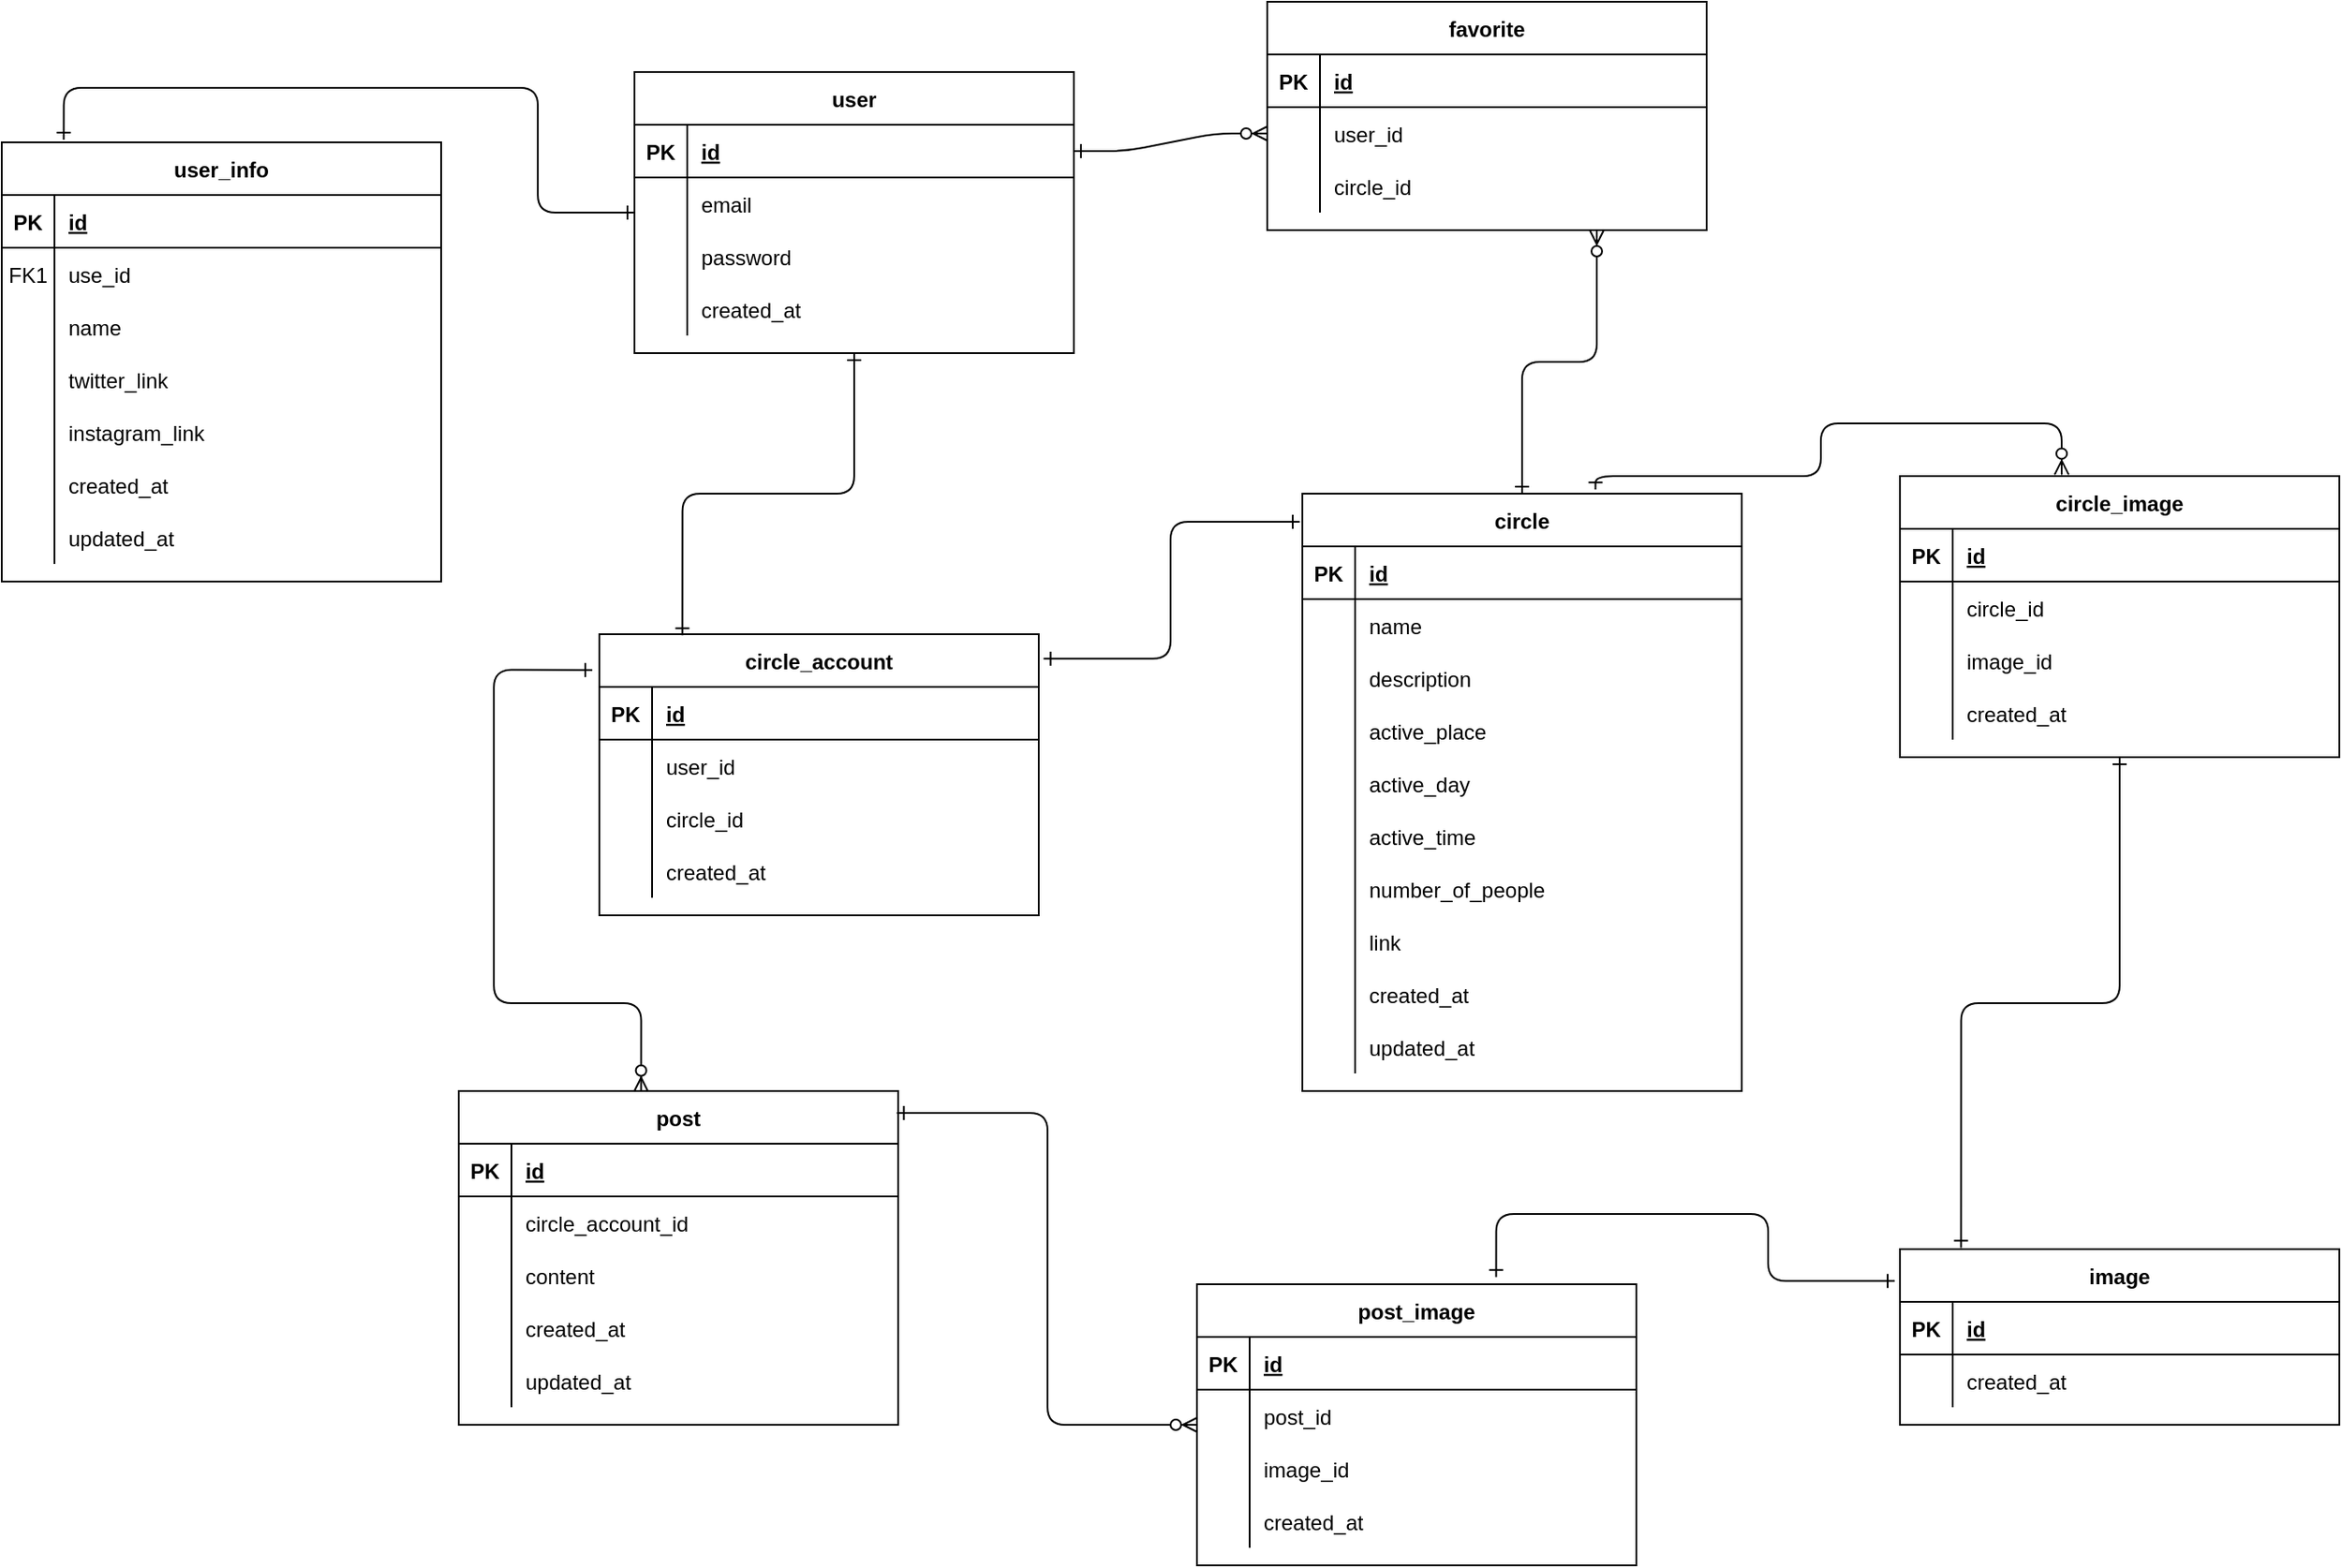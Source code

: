 <mxfile version="17.2.5" type="github">
  <diagram id="R2lEEEUBdFMjLlhIrx00" name="Page-1">
    <mxGraphModel dx="2827" dy="1272" grid="1" gridSize="10" guides="1" tooltips="1" connect="1" arrows="1" fold="1" page="1" pageScale="1" pageWidth="850" pageHeight="1100" math="0" shadow="0" extFonts="Permanent Marker^https://fonts.googleapis.com/css?family=Permanent+Marker">
      <root>
        <mxCell id="0" />
        <mxCell id="1" parent="0" />
        <mxCell id="C-vyLk0tnHw3VtMMgP7b-1" value="" style="edgeStyle=entityRelationEdgeStyle;endArrow=ERzeroToMany;startArrow=ERone;endFill=1;startFill=0;" parent="1" source="C-vyLk0tnHw3VtMMgP7b-24" target="C-vyLk0tnHw3VtMMgP7b-6" edge="1">
          <mxGeometry width="100" height="100" relative="1" as="geometry">
            <mxPoint x="340" y="720" as="sourcePoint" />
            <mxPoint x="440" y="620" as="targetPoint" />
          </mxGeometry>
        </mxCell>
        <mxCell id="C-vyLk0tnHw3VtMMgP7b-2" value="favorite" style="shape=table;startSize=30;container=1;collapsible=1;childLayout=tableLayout;fixedRows=1;rowLines=0;fontStyle=1;align=center;resizeLast=1;" parent="1" vertex="1">
          <mxGeometry x="480" y="80" width="250" height="130" as="geometry" />
        </mxCell>
        <mxCell id="C-vyLk0tnHw3VtMMgP7b-3" value="" style="shape=partialRectangle;collapsible=0;dropTarget=0;pointerEvents=0;fillColor=none;points=[[0,0.5],[1,0.5]];portConstraint=eastwest;top=0;left=0;right=0;bottom=1;" parent="C-vyLk0tnHw3VtMMgP7b-2" vertex="1">
          <mxGeometry y="30" width="250" height="30" as="geometry" />
        </mxCell>
        <mxCell id="C-vyLk0tnHw3VtMMgP7b-4" value="PK" style="shape=partialRectangle;overflow=hidden;connectable=0;fillColor=none;top=0;left=0;bottom=0;right=0;fontStyle=1;" parent="C-vyLk0tnHw3VtMMgP7b-3" vertex="1">
          <mxGeometry width="30" height="30" as="geometry">
            <mxRectangle width="30" height="30" as="alternateBounds" />
          </mxGeometry>
        </mxCell>
        <mxCell id="C-vyLk0tnHw3VtMMgP7b-5" value="id" style="shape=partialRectangle;overflow=hidden;connectable=0;fillColor=none;top=0;left=0;bottom=0;right=0;align=left;spacingLeft=6;fontStyle=5;" parent="C-vyLk0tnHw3VtMMgP7b-3" vertex="1">
          <mxGeometry x="30" width="220" height="30" as="geometry">
            <mxRectangle width="220" height="30" as="alternateBounds" />
          </mxGeometry>
        </mxCell>
        <mxCell id="C-vyLk0tnHw3VtMMgP7b-6" value="" style="shape=partialRectangle;collapsible=0;dropTarget=0;pointerEvents=0;fillColor=none;points=[[0,0.5],[1,0.5]];portConstraint=eastwest;top=0;left=0;right=0;bottom=0;" parent="C-vyLk0tnHw3VtMMgP7b-2" vertex="1">
          <mxGeometry y="60" width="250" height="30" as="geometry" />
        </mxCell>
        <mxCell id="C-vyLk0tnHw3VtMMgP7b-7" value="" style="shape=partialRectangle;overflow=hidden;connectable=0;fillColor=none;top=0;left=0;bottom=0;right=0;" parent="C-vyLk0tnHw3VtMMgP7b-6" vertex="1">
          <mxGeometry width="30" height="30" as="geometry">
            <mxRectangle width="30" height="30" as="alternateBounds" />
          </mxGeometry>
        </mxCell>
        <mxCell id="C-vyLk0tnHw3VtMMgP7b-8" value="user_id" style="shape=partialRectangle;overflow=hidden;connectable=0;fillColor=none;top=0;left=0;bottom=0;right=0;align=left;spacingLeft=6;" parent="C-vyLk0tnHw3VtMMgP7b-6" vertex="1">
          <mxGeometry x="30" width="220" height="30" as="geometry">
            <mxRectangle width="220" height="30" as="alternateBounds" />
          </mxGeometry>
        </mxCell>
        <mxCell id="C-vyLk0tnHw3VtMMgP7b-9" value="" style="shape=partialRectangle;collapsible=0;dropTarget=0;pointerEvents=0;fillColor=none;points=[[0,0.5],[1,0.5]];portConstraint=eastwest;top=0;left=0;right=0;bottom=0;" parent="C-vyLk0tnHw3VtMMgP7b-2" vertex="1">
          <mxGeometry y="90" width="250" height="30" as="geometry" />
        </mxCell>
        <mxCell id="C-vyLk0tnHw3VtMMgP7b-10" value="" style="shape=partialRectangle;overflow=hidden;connectable=0;fillColor=none;top=0;left=0;bottom=0;right=0;" parent="C-vyLk0tnHw3VtMMgP7b-9" vertex="1">
          <mxGeometry width="30" height="30" as="geometry">
            <mxRectangle width="30" height="30" as="alternateBounds" />
          </mxGeometry>
        </mxCell>
        <mxCell id="C-vyLk0tnHw3VtMMgP7b-11" value="circle_id" style="shape=partialRectangle;overflow=hidden;connectable=0;fillColor=none;top=0;left=0;bottom=0;right=0;align=left;spacingLeft=6;" parent="C-vyLk0tnHw3VtMMgP7b-9" vertex="1">
          <mxGeometry x="30" width="220" height="30" as="geometry">
            <mxRectangle width="220" height="30" as="alternateBounds" />
          </mxGeometry>
        </mxCell>
        <mxCell id="C-vyLk0tnHw3VtMMgP7b-23" value="user" style="shape=table;startSize=30;container=1;collapsible=1;childLayout=tableLayout;fixedRows=1;rowLines=0;fontStyle=1;align=center;resizeLast=1;" parent="1" vertex="1">
          <mxGeometry x="120" y="120" width="250" height="160" as="geometry" />
        </mxCell>
        <mxCell id="C-vyLk0tnHw3VtMMgP7b-24" value="" style="shape=partialRectangle;collapsible=0;dropTarget=0;pointerEvents=0;fillColor=none;points=[[0,0.5],[1,0.5]];portConstraint=eastwest;top=0;left=0;right=0;bottom=1;" parent="C-vyLk0tnHw3VtMMgP7b-23" vertex="1">
          <mxGeometry y="30" width="250" height="30" as="geometry" />
        </mxCell>
        <mxCell id="C-vyLk0tnHw3VtMMgP7b-25" value="PK" style="shape=partialRectangle;overflow=hidden;connectable=0;fillColor=none;top=0;left=0;bottom=0;right=0;fontStyle=1;" parent="C-vyLk0tnHw3VtMMgP7b-24" vertex="1">
          <mxGeometry width="30" height="30" as="geometry">
            <mxRectangle width="30" height="30" as="alternateBounds" />
          </mxGeometry>
        </mxCell>
        <mxCell id="C-vyLk0tnHw3VtMMgP7b-26" value="id" style="shape=partialRectangle;overflow=hidden;connectable=0;fillColor=none;top=0;left=0;bottom=0;right=0;align=left;spacingLeft=6;fontStyle=5;" parent="C-vyLk0tnHw3VtMMgP7b-24" vertex="1">
          <mxGeometry x="30" width="220" height="30" as="geometry">
            <mxRectangle width="220" height="30" as="alternateBounds" />
          </mxGeometry>
        </mxCell>
        <mxCell id="C-vyLk0tnHw3VtMMgP7b-27" value="" style="shape=partialRectangle;collapsible=0;dropTarget=0;pointerEvents=0;fillColor=none;points=[[0,0.5],[1,0.5]];portConstraint=eastwest;top=0;left=0;right=0;bottom=0;" parent="C-vyLk0tnHw3VtMMgP7b-23" vertex="1">
          <mxGeometry y="60" width="250" height="30" as="geometry" />
        </mxCell>
        <mxCell id="C-vyLk0tnHw3VtMMgP7b-28" value="" style="shape=partialRectangle;overflow=hidden;connectable=0;fillColor=none;top=0;left=0;bottom=0;right=0;" parent="C-vyLk0tnHw3VtMMgP7b-27" vertex="1">
          <mxGeometry width="30" height="30" as="geometry">
            <mxRectangle width="30" height="30" as="alternateBounds" />
          </mxGeometry>
        </mxCell>
        <mxCell id="C-vyLk0tnHw3VtMMgP7b-29" value="email" style="shape=partialRectangle;overflow=hidden;connectable=0;fillColor=none;top=0;left=0;bottom=0;right=0;align=left;spacingLeft=6;" parent="C-vyLk0tnHw3VtMMgP7b-27" vertex="1">
          <mxGeometry x="30" width="220" height="30" as="geometry">
            <mxRectangle width="220" height="30" as="alternateBounds" />
          </mxGeometry>
        </mxCell>
        <mxCell id="6FlEgVxSgksYPIEZWojs-1" value="" style="shape=partialRectangle;collapsible=0;dropTarget=0;pointerEvents=0;fillColor=none;points=[[0,0.5],[1,0.5]];portConstraint=eastwest;top=0;left=0;right=0;bottom=0;" vertex="1" parent="C-vyLk0tnHw3VtMMgP7b-23">
          <mxGeometry y="90" width="250" height="30" as="geometry" />
        </mxCell>
        <mxCell id="6FlEgVxSgksYPIEZWojs-2" value="" style="shape=partialRectangle;overflow=hidden;connectable=0;fillColor=none;top=0;left=0;bottom=0;right=0;" vertex="1" parent="6FlEgVxSgksYPIEZWojs-1">
          <mxGeometry width="30" height="30" as="geometry">
            <mxRectangle width="30" height="30" as="alternateBounds" />
          </mxGeometry>
        </mxCell>
        <mxCell id="6FlEgVxSgksYPIEZWojs-3" value="password" style="shape=partialRectangle;overflow=hidden;connectable=0;fillColor=none;top=0;left=0;bottom=0;right=0;align=left;spacingLeft=6;" vertex="1" parent="6FlEgVxSgksYPIEZWojs-1">
          <mxGeometry x="30" width="220" height="30" as="geometry">
            <mxRectangle width="220" height="30" as="alternateBounds" />
          </mxGeometry>
        </mxCell>
        <mxCell id="6FlEgVxSgksYPIEZWojs-4" value="" style="shape=partialRectangle;collapsible=0;dropTarget=0;pointerEvents=0;fillColor=none;points=[[0,0.5],[1,0.5]];portConstraint=eastwest;top=0;left=0;right=0;bottom=0;" vertex="1" parent="C-vyLk0tnHw3VtMMgP7b-23">
          <mxGeometry y="120" width="250" height="30" as="geometry" />
        </mxCell>
        <mxCell id="6FlEgVxSgksYPIEZWojs-5" value="" style="shape=partialRectangle;overflow=hidden;connectable=0;fillColor=none;top=0;left=0;bottom=0;right=0;" vertex="1" parent="6FlEgVxSgksYPIEZWojs-4">
          <mxGeometry width="30" height="30" as="geometry">
            <mxRectangle width="30" height="30" as="alternateBounds" />
          </mxGeometry>
        </mxCell>
        <mxCell id="6FlEgVxSgksYPIEZWojs-6" value="created_at" style="shape=partialRectangle;overflow=hidden;connectable=0;fillColor=none;top=0;left=0;bottom=0;right=0;align=left;spacingLeft=6;" vertex="1" parent="6FlEgVxSgksYPIEZWojs-4">
          <mxGeometry x="30" width="220" height="30" as="geometry">
            <mxRectangle width="220" height="30" as="alternateBounds" />
          </mxGeometry>
        </mxCell>
        <mxCell id="6FlEgVxSgksYPIEZWojs-10" value="user_info" style="shape=table;startSize=30;container=1;collapsible=1;childLayout=tableLayout;fixedRows=1;rowLines=0;fontStyle=1;align=center;resizeLast=1;" vertex="1" parent="1">
          <mxGeometry x="-240" y="160" width="250" height="250" as="geometry" />
        </mxCell>
        <mxCell id="6FlEgVxSgksYPIEZWojs-11" value="" style="shape=partialRectangle;collapsible=0;dropTarget=0;pointerEvents=0;fillColor=none;points=[[0,0.5],[1,0.5]];portConstraint=eastwest;top=0;left=0;right=0;bottom=1;" vertex="1" parent="6FlEgVxSgksYPIEZWojs-10">
          <mxGeometry y="30" width="250" height="30" as="geometry" />
        </mxCell>
        <mxCell id="6FlEgVxSgksYPIEZWojs-12" value="PK" style="shape=partialRectangle;overflow=hidden;connectable=0;fillColor=none;top=0;left=0;bottom=0;right=0;fontStyle=1;" vertex="1" parent="6FlEgVxSgksYPIEZWojs-11">
          <mxGeometry width="30" height="30" as="geometry">
            <mxRectangle width="30" height="30" as="alternateBounds" />
          </mxGeometry>
        </mxCell>
        <mxCell id="6FlEgVxSgksYPIEZWojs-13" value="id" style="shape=partialRectangle;overflow=hidden;connectable=0;fillColor=none;top=0;left=0;bottom=0;right=0;align=left;spacingLeft=6;fontStyle=5;" vertex="1" parent="6FlEgVxSgksYPIEZWojs-11">
          <mxGeometry x="30" width="220" height="30" as="geometry">
            <mxRectangle width="220" height="30" as="alternateBounds" />
          </mxGeometry>
        </mxCell>
        <mxCell id="6FlEgVxSgksYPIEZWojs-14" value="" style="shape=partialRectangle;collapsible=0;dropTarget=0;pointerEvents=0;fillColor=none;points=[[0,0.5],[1,0.5]];portConstraint=eastwest;top=0;left=0;right=0;bottom=0;" vertex="1" parent="6FlEgVxSgksYPIEZWojs-10">
          <mxGeometry y="60" width="250" height="30" as="geometry" />
        </mxCell>
        <mxCell id="6FlEgVxSgksYPIEZWojs-15" value="FK1" style="shape=partialRectangle;overflow=hidden;connectable=0;fillColor=none;top=0;left=0;bottom=0;right=0;" vertex="1" parent="6FlEgVxSgksYPIEZWojs-14">
          <mxGeometry width="30" height="30" as="geometry">
            <mxRectangle width="30" height="30" as="alternateBounds" />
          </mxGeometry>
        </mxCell>
        <mxCell id="6FlEgVxSgksYPIEZWojs-16" value="use_id" style="shape=partialRectangle;overflow=hidden;connectable=0;fillColor=none;top=0;left=0;bottom=0;right=0;align=left;spacingLeft=6;" vertex="1" parent="6FlEgVxSgksYPIEZWojs-14">
          <mxGeometry x="30" width="220" height="30" as="geometry">
            <mxRectangle width="220" height="30" as="alternateBounds" />
          </mxGeometry>
        </mxCell>
        <mxCell id="6FlEgVxSgksYPIEZWojs-30" value="" style="shape=partialRectangle;collapsible=0;dropTarget=0;pointerEvents=0;fillColor=none;points=[[0,0.5],[1,0.5]];portConstraint=eastwest;top=0;left=0;right=0;bottom=0;" vertex="1" parent="6FlEgVxSgksYPIEZWojs-10">
          <mxGeometry y="90" width="250" height="30" as="geometry" />
        </mxCell>
        <mxCell id="6FlEgVxSgksYPIEZWojs-31" value="" style="shape=partialRectangle;overflow=hidden;connectable=0;fillColor=none;top=0;left=0;bottom=0;right=0;" vertex="1" parent="6FlEgVxSgksYPIEZWojs-30">
          <mxGeometry width="30" height="30" as="geometry">
            <mxRectangle width="30" height="30" as="alternateBounds" />
          </mxGeometry>
        </mxCell>
        <mxCell id="6FlEgVxSgksYPIEZWojs-32" value="name" style="shape=partialRectangle;overflow=hidden;connectable=0;fillColor=none;top=0;left=0;bottom=0;right=0;align=left;spacingLeft=6;" vertex="1" parent="6FlEgVxSgksYPIEZWojs-30">
          <mxGeometry x="30" width="220" height="30" as="geometry">
            <mxRectangle width="220" height="30" as="alternateBounds" />
          </mxGeometry>
        </mxCell>
        <mxCell id="6FlEgVxSgksYPIEZWojs-17" value="" style="shape=partialRectangle;collapsible=0;dropTarget=0;pointerEvents=0;fillColor=none;points=[[0,0.5],[1,0.5]];portConstraint=eastwest;top=0;left=0;right=0;bottom=0;" vertex="1" parent="6FlEgVxSgksYPIEZWojs-10">
          <mxGeometry y="120" width="250" height="30" as="geometry" />
        </mxCell>
        <mxCell id="6FlEgVxSgksYPIEZWojs-18" value="" style="shape=partialRectangle;overflow=hidden;connectable=0;fillColor=none;top=0;left=0;bottom=0;right=0;" vertex="1" parent="6FlEgVxSgksYPIEZWojs-17">
          <mxGeometry width="30" height="30" as="geometry">
            <mxRectangle width="30" height="30" as="alternateBounds" />
          </mxGeometry>
        </mxCell>
        <mxCell id="6FlEgVxSgksYPIEZWojs-19" value="twitter_link" style="shape=partialRectangle;overflow=hidden;connectable=0;fillColor=none;top=0;left=0;bottom=0;right=0;align=left;spacingLeft=6;" vertex="1" parent="6FlEgVxSgksYPIEZWojs-17">
          <mxGeometry x="30" width="220" height="30" as="geometry">
            <mxRectangle width="220" height="30" as="alternateBounds" />
          </mxGeometry>
        </mxCell>
        <mxCell id="6FlEgVxSgksYPIEZWojs-20" value="" style="shape=partialRectangle;collapsible=0;dropTarget=0;pointerEvents=0;fillColor=none;points=[[0,0.5],[1,0.5]];portConstraint=eastwest;top=0;left=0;right=0;bottom=0;" vertex="1" parent="6FlEgVxSgksYPIEZWojs-10">
          <mxGeometry y="150" width="250" height="30" as="geometry" />
        </mxCell>
        <mxCell id="6FlEgVxSgksYPIEZWojs-21" value="" style="shape=partialRectangle;overflow=hidden;connectable=0;fillColor=none;top=0;left=0;bottom=0;right=0;" vertex="1" parent="6FlEgVxSgksYPIEZWojs-20">
          <mxGeometry width="30" height="30" as="geometry">
            <mxRectangle width="30" height="30" as="alternateBounds" />
          </mxGeometry>
        </mxCell>
        <mxCell id="6FlEgVxSgksYPIEZWojs-22" value="instagram_link" style="shape=partialRectangle;overflow=hidden;connectable=0;fillColor=none;top=0;left=0;bottom=0;right=0;align=left;spacingLeft=6;" vertex="1" parent="6FlEgVxSgksYPIEZWojs-20">
          <mxGeometry x="30" width="220" height="30" as="geometry">
            <mxRectangle width="220" height="30" as="alternateBounds" />
          </mxGeometry>
        </mxCell>
        <mxCell id="6FlEgVxSgksYPIEZWojs-23" value="" style="shape=partialRectangle;collapsible=0;dropTarget=0;pointerEvents=0;fillColor=none;points=[[0,0.5],[1,0.5]];portConstraint=eastwest;top=0;left=0;right=0;bottom=0;" vertex="1" parent="6FlEgVxSgksYPIEZWojs-10">
          <mxGeometry y="180" width="250" height="30" as="geometry" />
        </mxCell>
        <mxCell id="6FlEgVxSgksYPIEZWojs-24" value="" style="shape=partialRectangle;overflow=hidden;connectable=0;fillColor=none;top=0;left=0;bottom=0;right=0;" vertex="1" parent="6FlEgVxSgksYPIEZWojs-23">
          <mxGeometry width="30" height="30" as="geometry">
            <mxRectangle width="30" height="30" as="alternateBounds" />
          </mxGeometry>
        </mxCell>
        <mxCell id="6FlEgVxSgksYPIEZWojs-25" value="created_at" style="shape=partialRectangle;overflow=hidden;connectable=0;fillColor=none;top=0;left=0;bottom=0;right=0;align=left;spacingLeft=6;" vertex="1" parent="6FlEgVxSgksYPIEZWojs-23">
          <mxGeometry x="30" width="220" height="30" as="geometry">
            <mxRectangle width="220" height="30" as="alternateBounds" />
          </mxGeometry>
        </mxCell>
        <mxCell id="6FlEgVxSgksYPIEZWojs-26" value="" style="shape=partialRectangle;collapsible=0;dropTarget=0;pointerEvents=0;fillColor=none;points=[[0,0.5],[1,0.5]];portConstraint=eastwest;top=0;left=0;right=0;bottom=0;" vertex="1" parent="6FlEgVxSgksYPIEZWojs-10">
          <mxGeometry y="210" width="250" height="30" as="geometry" />
        </mxCell>
        <mxCell id="6FlEgVxSgksYPIEZWojs-27" value="" style="shape=partialRectangle;overflow=hidden;connectable=0;fillColor=none;top=0;left=0;bottom=0;right=0;" vertex="1" parent="6FlEgVxSgksYPIEZWojs-26">
          <mxGeometry width="30" height="30" as="geometry">
            <mxRectangle width="30" height="30" as="alternateBounds" />
          </mxGeometry>
        </mxCell>
        <mxCell id="6FlEgVxSgksYPIEZWojs-28" value="updated_at" style="shape=partialRectangle;overflow=hidden;connectable=0;fillColor=none;top=0;left=0;bottom=0;right=0;align=left;spacingLeft=6;" vertex="1" parent="6FlEgVxSgksYPIEZWojs-26">
          <mxGeometry x="30" width="220" height="30" as="geometry">
            <mxRectangle width="220" height="30" as="alternateBounds" />
          </mxGeometry>
        </mxCell>
        <mxCell id="6FlEgVxSgksYPIEZWojs-29" value="" style="endArrow=ERone;startArrow=ERone;endFill=0;startFill=0;entryX=0.141;entryY=-0.006;entryDx=0;entryDy=0;entryPerimeter=0;edgeStyle=orthogonalEdgeStyle;" edge="1" parent="1" source="C-vyLk0tnHw3VtMMgP7b-23" target="6FlEgVxSgksYPIEZWojs-10">
          <mxGeometry width="100" height="100" relative="1" as="geometry">
            <mxPoint x="30" y="270" as="sourcePoint" />
            <mxPoint x="140" y="340" as="targetPoint" />
            <Array as="points">
              <mxPoint x="65" y="200" />
              <mxPoint x="65" y="129" />
            </Array>
          </mxGeometry>
        </mxCell>
        <mxCell id="6FlEgVxSgksYPIEZWojs-33" value="circle" style="shape=table;startSize=30;container=1;collapsible=1;childLayout=tableLayout;fixedRows=1;rowLines=0;fontStyle=1;align=center;resizeLast=1;" vertex="1" parent="1">
          <mxGeometry x="500" y="360" width="250" height="340" as="geometry" />
        </mxCell>
        <mxCell id="6FlEgVxSgksYPIEZWojs-34" value="" style="shape=partialRectangle;collapsible=0;dropTarget=0;pointerEvents=0;fillColor=none;points=[[0,0.5],[1,0.5]];portConstraint=eastwest;top=0;left=0;right=0;bottom=1;" vertex="1" parent="6FlEgVxSgksYPIEZWojs-33">
          <mxGeometry y="30" width="250" height="30" as="geometry" />
        </mxCell>
        <mxCell id="6FlEgVxSgksYPIEZWojs-35" value="PK" style="shape=partialRectangle;overflow=hidden;connectable=0;fillColor=none;top=0;left=0;bottom=0;right=0;fontStyle=1;" vertex="1" parent="6FlEgVxSgksYPIEZWojs-34">
          <mxGeometry width="30" height="30" as="geometry">
            <mxRectangle width="30" height="30" as="alternateBounds" />
          </mxGeometry>
        </mxCell>
        <mxCell id="6FlEgVxSgksYPIEZWojs-36" value="id" style="shape=partialRectangle;overflow=hidden;connectable=0;fillColor=none;top=0;left=0;bottom=0;right=0;align=left;spacingLeft=6;fontStyle=5;" vertex="1" parent="6FlEgVxSgksYPIEZWojs-34">
          <mxGeometry x="30" width="220" height="30" as="geometry">
            <mxRectangle width="220" height="30" as="alternateBounds" />
          </mxGeometry>
        </mxCell>
        <mxCell id="6FlEgVxSgksYPIEZWojs-40" value="" style="shape=partialRectangle;collapsible=0;dropTarget=0;pointerEvents=0;fillColor=none;points=[[0,0.5],[1,0.5]];portConstraint=eastwest;top=0;left=0;right=0;bottom=0;" vertex="1" parent="6FlEgVxSgksYPIEZWojs-33">
          <mxGeometry y="60" width="250" height="30" as="geometry" />
        </mxCell>
        <mxCell id="6FlEgVxSgksYPIEZWojs-41" value="" style="shape=partialRectangle;overflow=hidden;connectable=0;fillColor=none;top=0;left=0;bottom=0;right=0;" vertex="1" parent="6FlEgVxSgksYPIEZWojs-40">
          <mxGeometry width="30" height="30" as="geometry">
            <mxRectangle width="30" height="30" as="alternateBounds" />
          </mxGeometry>
        </mxCell>
        <mxCell id="6FlEgVxSgksYPIEZWojs-42" value="name" style="shape=partialRectangle;overflow=hidden;connectable=0;fillColor=none;top=0;left=0;bottom=0;right=0;align=left;spacingLeft=6;" vertex="1" parent="6FlEgVxSgksYPIEZWojs-40">
          <mxGeometry x="30" width="220" height="30" as="geometry">
            <mxRectangle width="220" height="30" as="alternateBounds" />
          </mxGeometry>
        </mxCell>
        <mxCell id="6FlEgVxSgksYPIEZWojs-44" value="" style="shape=partialRectangle;collapsible=0;dropTarget=0;pointerEvents=0;fillColor=none;points=[[0,0.5],[1,0.5]];portConstraint=eastwest;top=0;left=0;right=0;bottom=0;" vertex="1" parent="6FlEgVxSgksYPIEZWojs-33">
          <mxGeometry y="90" width="250" height="30" as="geometry" />
        </mxCell>
        <mxCell id="6FlEgVxSgksYPIEZWojs-45" value="" style="shape=partialRectangle;overflow=hidden;connectable=0;fillColor=none;top=0;left=0;bottom=0;right=0;" vertex="1" parent="6FlEgVxSgksYPIEZWojs-44">
          <mxGeometry width="30" height="30" as="geometry">
            <mxRectangle width="30" height="30" as="alternateBounds" />
          </mxGeometry>
        </mxCell>
        <mxCell id="6FlEgVxSgksYPIEZWojs-46" value="description" style="shape=partialRectangle;overflow=hidden;connectable=0;fillColor=none;top=0;left=0;bottom=0;right=0;align=left;spacingLeft=6;" vertex="1" parent="6FlEgVxSgksYPIEZWojs-44">
          <mxGeometry x="30" width="220" height="30" as="geometry">
            <mxRectangle width="220" height="30" as="alternateBounds" />
          </mxGeometry>
        </mxCell>
        <mxCell id="6FlEgVxSgksYPIEZWojs-47" value="" style="shape=partialRectangle;collapsible=0;dropTarget=0;pointerEvents=0;fillColor=none;points=[[0,0.5],[1,0.5]];portConstraint=eastwest;top=0;left=0;right=0;bottom=0;" vertex="1" parent="6FlEgVxSgksYPIEZWojs-33">
          <mxGeometry y="120" width="250" height="30" as="geometry" />
        </mxCell>
        <mxCell id="6FlEgVxSgksYPIEZWojs-48" value="" style="shape=partialRectangle;overflow=hidden;connectable=0;fillColor=none;top=0;left=0;bottom=0;right=0;" vertex="1" parent="6FlEgVxSgksYPIEZWojs-47">
          <mxGeometry width="30" height="30" as="geometry">
            <mxRectangle width="30" height="30" as="alternateBounds" />
          </mxGeometry>
        </mxCell>
        <mxCell id="6FlEgVxSgksYPIEZWojs-49" value="active_place" style="shape=partialRectangle;overflow=hidden;connectable=0;fillColor=none;top=0;left=0;bottom=0;right=0;align=left;spacingLeft=6;" vertex="1" parent="6FlEgVxSgksYPIEZWojs-47">
          <mxGeometry x="30" width="220" height="30" as="geometry">
            <mxRectangle width="220" height="30" as="alternateBounds" />
          </mxGeometry>
        </mxCell>
        <mxCell id="6FlEgVxSgksYPIEZWojs-50" value="" style="shape=partialRectangle;collapsible=0;dropTarget=0;pointerEvents=0;fillColor=none;points=[[0,0.5],[1,0.5]];portConstraint=eastwest;top=0;left=0;right=0;bottom=0;" vertex="1" parent="6FlEgVxSgksYPIEZWojs-33">
          <mxGeometry y="150" width="250" height="30" as="geometry" />
        </mxCell>
        <mxCell id="6FlEgVxSgksYPIEZWojs-51" value="" style="shape=partialRectangle;overflow=hidden;connectable=0;fillColor=none;top=0;left=0;bottom=0;right=0;" vertex="1" parent="6FlEgVxSgksYPIEZWojs-50">
          <mxGeometry width="30" height="30" as="geometry">
            <mxRectangle width="30" height="30" as="alternateBounds" />
          </mxGeometry>
        </mxCell>
        <mxCell id="6FlEgVxSgksYPIEZWojs-52" value="active_day" style="shape=partialRectangle;overflow=hidden;connectable=0;fillColor=none;top=0;left=0;bottom=0;right=0;align=left;spacingLeft=6;" vertex="1" parent="6FlEgVxSgksYPIEZWojs-50">
          <mxGeometry x="30" width="220" height="30" as="geometry">
            <mxRectangle width="220" height="30" as="alternateBounds" />
          </mxGeometry>
        </mxCell>
        <mxCell id="6FlEgVxSgksYPIEZWojs-53" value="" style="shape=partialRectangle;collapsible=0;dropTarget=0;pointerEvents=0;fillColor=none;points=[[0,0.5],[1,0.5]];portConstraint=eastwest;top=0;left=0;right=0;bottom=0;" vertex="1" parent="6FlEgVxSgksYPIEZWojs-33">
          <mxGeometry y="180" width="250" height="30" as="geometry" />
        </mxCell>
        <mxCell id="6FlEgVxSgksYPIEZWojs-54" value="" style="shape=partialRectangle;overflow=hidden;connectable=0;fillColor=none;top=0;left=0;bottom=0;right=0;" vertex="1" parent="6FlEgVxSgksYPIEZWojs-53">
          <mxGeometry width="30" height="30" as="geometry">
            <mxRectangle width="30" height="30" as="alternateBounds" />
          </mxGeometry>
        </mxCell>
        <mxCell id="6FlEgVxSgksYPIEZWojs-55" value="active_time" style="shape=partialRectangle;overflow=hidden;connectable=0;fillColor=none;top=0;left=0;bottom=0;right=0;align=left;spacingLeft=6;" vertex="1" parent="6FlEgVxSgksYPIEZWojs-53">
          <mxGeometry x="30" width="220" height="30" as="geometry">
            <mxRectangle width="220" height="30" as="alternateBounds" />
          </mxGeometry>
        </mxCell>
        <mxCell id="6FlEgVxSgksYPIEZWojs-56" value="" style="shape=partialRectangle;collapsible=0;dropTarget=0;pointerEvents=0;fillColor=none;points=[[0,0.5],[1,0.5]];portConstraint=eastwest;top=0;left=0;right=0;bottom=0;" vertex="1" parent="6FlEgVxSgksYPIEZWojs-33">
          <mxGeometry y="210" width="250" height="30" as="geometry" />
        </mxCell>
        <mxCell id="6FlEgVxSgksYPIEZWojs-57" value="" style="shape=partialRectangle;overflow=hidden;connectable=0;fillColor=none;top=0;left=0;bottom=0;right=0;" vertex="1" parent="6FlEgVxSgksYPIEZWojs-56">
          <mxGeometry width="30" height="30" as="geometry">
            <mxRectangle width="30" height="30" as="alternateBounds" />
          </mxGeometry>
        </mxCell>
        <mxCell id="6FlEgVxSgksYPIEZWojs-58" value="number_of_people" style="shape=partialRectangle;overflow=hidden;connectable=0;fillColor=none;top=0;left=0;bottom=0;right=0;align=left;spacingLeft=6;" vertex="1" parent="6FlEgVxSgksYPIEZWojs-56">
          <mxGeometry x="30" width="220" height="30" as="geometry">
            <mxRectangle width="220" height="30" as="alternateBounds" />
          </mxGeometry>
        </mxCell>
        <mxCell id="6FlEgVxSgksYPIEZWojs-136" value="" style="shape=partialRectangle;collapsible=0;dropTarget=0;pointerEvents=0;fillColor=none;points=[[0,0.5],[1,0.5]];portConstraint=eastwest;top=0;left=0;right=0;bottom=0;" vertex="1" parent="6FlEgVxSgksYPIEZWojs-33">
          <mxGeometry y="240" width="250" height="30" as="geometry" />
        </mxCell>
        <mxCell id="6FlEgVxSgksYPIEZWojs-137" value="" style="shape=partialRectangle;overflow=hidden;connectable=0;fillColor=none;top=0;left=0;bottom=0;right=0;" vertex="1" parent="6FlEgVxSgksYPIEZWojs-136">
          <mxGeometry width="30" height="30" as="geometry">
            <mxRectangle width="30" height="30" as="alternateBounds" />
          </mxGeometry>
        </mxCell>
        <mxCell id="6FlEgVxSgksYPIEZWojs-138" value="link" style="shape=partialRectangle;overflow=hidden;connectable=0;fillColor=none;top=0;left=0;bottom=0;right=0;align=left;spacingLeft=6;" vertex="1" parent="6FlEgVxSgksYPIEZWojs-136">
          <mxGeometry x="30" width="220" height="30" as="geometry">
            <mxRectangle width="220" height="30" as="alternateBounds" />
          </mxGeometry>
        </mxCell>
        <mxCell id="6FlEgVxSgksYPIEZWojs-59" value="" style="shape=partialRectangle;collapsible=0;dropTarget=0;pointerEvents=0;fillColor=none;points=[[0,0.5],[1,0.5]];portConstraint=eastwest;top=0;left=0;right=0;bottom=0;" vertex="1" parent="6FlEgVxSgksYPIEZWojs-33">
          <mxGeometry y="270" width="250" height="30" as="geometry" />
        </mxCell>
        <mxCell id="6FlEgVxSgksYPIEZWojs-60" value="" style="shape=partialRectangle;overflow=hidden;connectable=0;fillColor=none;top=0;left=0;bottom=0;right=0;" vertex="1" parent="6FlEgVxSgksYPIEZWojs-59">
          <mxGeometry width="30" height="30" as="geometry">
            <mxRectangle width="30" height="30" as="alternateBounds" />
          </mxGeometry>
        </mxCell>
        <mxCell id="6FlEgVxSgksYPIEZWojs-61" value="created_at" style="shape=partialRectangle;overflow=hidden;connectable=0;fillColor=none;top=0;left=0;bottom=0;right=0;align=left;spacingLeft=6;" vertex="1" parent="6FlEgVxSgksYPIEZWojs-59">
          <mxGeometry x="30" width="220" height="30" as="geometry">
            <mxRectangle width="220" height="30" as="alternateBounds" />
          </mxGeometry>
        </mxCell>
        <mxCell id="6FlEgVxSgksYPIEZWojs-62" value="" style="shape=partialRectangle;collapsible=0;dropTarget=0;pointerEvents=0;fillColor=none;points=[[0,0.5],[1,0.5]];portConstraint=eastwest;top=0;left=0;right=0;bottom=0;" vertex="1" parent="6FlEgVxSgksYPIEZWojs-33">
          <mxGeometry y="300" width="250" height="30" as="geometry" />
        </mxCell>
        <mxCell id="6FlEgVxSgksYPIEZWojs-63" value="" style="shape=partialRectangle;overflow=hidden;connectable=0;fillColor=none;top=0;left=0;bottom=0;right=0;" vertex="1" parent="6FlEgVxSgksYPIEZWojs-62">
          <mxGeometry width="30" height="30" as="geometry">
            <mxRectangle width="30" height="30" as="alternateBounds" />
          </mxGeometry>
        </mxCell>
        <mxCell id="6FlEgVxSgksYPIEZWojs-64" value="updated_at" style="shape=partialRectangle;overflow=hidden;connectable=0;fillColor=none;top=0;left=0;bottom=0;right=0;align=left;spacingLeft=6;" vertex="1" parent="6FlEgVxSgksYPIEZWojs-62">
          <mxGeometry x="30" width="220" height="30" as="geometry">
            <mxRectangle width="220" height="30" as="alternateBounds" />
          </mxGeometry>
        </mxCell>
        <mxCell id="6FlEgVxSgksYPIEZWojs-43" value="" style="endArrow=ERzeroToMany;startArrow=ERone;endFill=1;startFill=0;exitX=0.5;exitY=0;exitDx=0;exitDy=0;entryX=0.75;entryY=1;entryDx=0;entryDy=0;edgeStyle=orthogonalEdgeStyle;" edge="1" parent="1" source="6FlEgVxSgksYPIEZWojs-33" target="C-vyLk0tnHw3VtMMgP7b-2">
          <mxGeometry width="100" height="100" relative="1" as="geometry">
            <mxPoint x="660" y="280" as="sourcePoint" />
            <mxPoint x="740" y="310" as="targetPoint" />
          </mxGeometry>
        </mxCell>
        <mxCell id="6FlEgVxSgksYPIEZWojs-65" value="circle_image" style="shape=table;startSize=30;container=1;collapsible=1;childLayout=tableLayout;fixedRows=1;rowLines=0;fontStyle=1;align=center;resizeLast=1;" vertex="1" parent="1">
          <mxGeometry x="840" y="350" width="250" height="160" as="geometry" />
        </mxCell>
        <mxCell id="6FlEgVxSgksYPIEZWojs-66" value="" style="shape=partialRectangle;collapsible=0;dropTarget=0;pointerEvents=0;fillColor=none;points=[[0,0.5],[1,0.5]];portConstraint=eastwest;top=0;left=0;right=0;bottom=1;" vertex="1" parent="6FlEgVxSgksYPIEZWojs-65">
          <mxGeometry y="30" width="250" height="30" as="geometry" />
        </mxCell>
        <mxCell id="6FlEgVxSgksYPIEZWojs-67" value="PK" style="shape=partialRectangle;overflow=hidden;connectable=0;fillColor=none;top=0;left=0;bottom=0;right=0;fontStyle=1;" vertex="1" parent="6FlEgVxSgksYPIEZWojs-66">
          <mxGeometry width="30" height="30" as="geometry">
            <mxRectangle width="30" height="30" as="alternateBounds" />
          </mxGeometry>
        </mxCell>
        <mxCell id="6FlEgVxSgksYPIEZWojs-68" value="id" style="shape=partialRectangle;overflow=hidden;connectable=0;fillColor=none;top=0;left=0;bottom=0;right=0;align=left;spacingLeft=6;fontStyle=5;" vertex="1" parent="6FlEgVxSgksYPIEZWojs-66">
          <mxGeometry x="30" width="220" height="30" as="geometry">
            <mxRectangle width="220" height="30" as="alternateBounds" />
          </mxGeometry>
        </mxCell>
        <mxCell id="6FlEgVxSgksYPIEZWojs-69" value="" style="shape=partialRectangle;collapsible=0;dropTarget=0;pointerEvents=0;fillColor=none;points=[[0,0.5],[1,0.5]];portConstraint=eastwest;top=0;left=0;right=0;bottom=0;" vertex="1" parent="6FlEgVxSgksYPIEZWojs-65">
          <mxGeometry y="60" width="250" height="30" as="geometry" />
        </mxCell>
        <mxCell id="6FlEgVxSgksYPIEZWojs-70" value="" style="shape=partialRectangle;overflow=hidden;connectable=0;fillColor=none;top=0;left=0;bottom=0;right=0;" vertex="1" parent="6FlEgVxSgksYPIEZWojs-69">
          <mxGeometry width="30" height="30" as="geometry">
            <mxRectangle width="30" height="30" as="alternateBounds" />
          </mxGeometry>
        </mxCell>
        <mxCell id="6FlEgVxSgksYPIEZWojs-71" value="circle_id" style="shape=partialRectangle;overflow=hidden;connectable=0;fillColor=none;top=0;left=0;bottom=0;right=0;align=left;spacingLeft=6;" vertex="1" parent="6FlEgVxSgksYPIEZWojs-69">
          <mxGeometry x="30" width="220" height="30" as="geometry">
            <mxRectangle width="220" height="30" as="alternateBounds" />
          </mxGeometry>
        </mxCell>
        <mxCell id="6FlEgVxSgksYPIEZWojs-72" value="" style="shape=partialRectangle;collapsible=0;dropTarget=0;pointerEvents=0;fillColor=none;points=[[0,0.5],[1,0.5]];portConstraint=eastwest;top=0;left=0;right=0;bottom=0;" vertex="1" parent="6FlEgVxSgksYPIEZWojs-65">
          <mxGeometry y="90" width="250" height="30" as="geometry" />
        </mxCell>
        <mxCell id="6FlEgVxSgksYPIEZWojs-73" value="" style="shape=partialRectangle;overflow=hidden;connectable=0;fillColor=none;top=0;left=0;bottom=0;right=0;" vertex="1" parent="6FlEgVxSgksYPIEZWojs-72">
          <mxGeometry width="30" height="30" as="geometry">
            <mxRectangle width="30" height="30" as="alternateBounds" />
          </mxGeometry>
        </mxCell>
        <mxCell id="6FlEgVxSgksYPIEZWojs-74" value="image_id" style="shape=partialRectangle;overflow=hidden;connectable=0;fillColor=none;top=0;left=0;bottom=0;right=0;align=left;spacingLeft=6;" vertex="1" parent="6FlEgVxSgksYPIEZWojs-72">
          <mxGeometry x="30" width="220" height="30" as="geometry">
            <mxRectangle width="220" height="30" as="alternateBounds" />
          </mxGeometry>
        </mxCell>
        <mxCell id="6FlEgVxSgksYPIEZWojs-90" value="" style="shape=partialRectangle;collapsible=0;dropTarget=0;pointerEvents=0;fillColor=none;points=[[0,0.5],[1,0.5]];portConstraint=eastwest;top=0;left=0;right=0;bottom=0;" vertex="1" parent="6FlEgVxSgksYPIEZWojs-65">
          <mxGeometry y="120" width="250" height="30" as="geometry" />
        </mxCell>
        <mxCell id="6FlEgVxSgksYPIEZWojs-91" value="" style="shape=partialRectangle;overflow=hidden;connectable=0;fillColor=none;top=0;left=0;bottom=0;right=0;" vertex="1" parent="6FlEgVxSgksYPIEZWojs-90">
          <mxGeometry width="30" height="30" as="geometry">
            <mxRectangle width="30" height="30" as="alternateBounds" />
          </mxGeometry>
        </mxCell>
        <mxCell id="6FlEgVxSgksYPIEZWojs-92" value="created_at" style="shape=partialRectangle;overflow=hidden;connectable=0;fillColor=none;top=0;left=0;bottom=0;right=0;align=left;spacingLeft=6;" vertex="1" parent="6FlEgVxSgksYPIEZWojs-90">
          <mxGeometry x="30" width="220" height="30" as="geometry">
            <mxRectangle width="220" height="30" as="alternateBounds" />
          </mxGeometry>
        </mxCell>
        <mxCell id="6FlEgVxSgksYPIEZWojs-93" value="image" style="shape=table;startSize=30;container=1;collapsible=1;childLayout=tableLayout;fixedRows=1;rowLines=0;fontStyle=1;align=center;resizeLast=1;" vertex="1" parent="1">
          <mxGeometry x="840" y="790" width="250" height="100" as="geometry" />
        </mxCell>
        <mxCell id="6FlEgVxSgksYPIEZWojs-94" value="" style="shape=partialRectangle;collapsible=0;dropTarget=0;pointerEvents=0;fillColor=none;points=[[0,0.5],[1,0.5]];portConstraint=eastwest;top=0;left=0;right=0;bottom=1;" vertex="1" parent="6FlEgVxSgksYPIEZWojs-93">
          <mxGeometry y="30" width="250" height="30" as="geometry" />
        </mxCell>
        <mxCell id="6FlEgVxSgksYPIEZWojs-95" value="PK" style="shape=partialRectangle;overflow=hidden;connectable=0;fillColor=none;top=0;left=0;bottom=0;right=0;fontStyle=1;" vertex="1" parent="6FlEgVxSgksYPIEZWojs-94">
          <mxGeometry width="30" height="30" as="geometry">
            <mxRectangle width="30" height="30" as="alternateBounds" />
          </mxGeometry>
        </mxCell>
        <mxCell id="6FlEgVxSgksYPIEZWojs-96" value="id" style="shape=partialRectangle;overflow=hidden;connectable=0;fillColor=none;top=0;left=0;bottom=0;right=0;align=left;spacingLeft=6;fontStyle=5;" vertex="1" parent="6FlEgVxSgksYPIEZWojs-94">
          <mxGeometry x="30" width="220" height="30" as="geometry">
            <mxRectangle width="220" height="30" as="alternateBounds" />
          </mxGeometry>
        </mxCell>
        <mxCell id="6FlEgVxSgksYPIEZWojs-103" value="" style="shape=partialRectangle;collapsible=0;dropTarget=0;pointerEvents=0;fillColor=none;points=[[0,0.5],[1,0.5]];portConstraint=eastwest;top=0;left=0;right=0;bottom=0;" vertex="1" parent="6FlEgVxSgksYPIEZWojs-93">
          <mxGeometry y="60" width="250" height="30" as="geometry" />
        </mxCell>
        <mxCell id="6FlEgVxSgksYPIEZWojs-104" value="" style="shape=partialRectangle;overflow=hidden;connectable=0;fillColor=none;top=0;left=0;bottom=0;right=0;" vertex="1" parent="6FlEgVxSgksYPIEZWojs-103">
          <mxGeometry width="30" height="30" as="geometry">
            <mxRectangle width="30" height="30" as="alternateBounds" />
          </mxGeometry>
        </mxCell>
        <mxCell id="6FlEgVxSgksYPIEZWojs-105" value="created_at" style="shape=partialRectangle;overflow=hidden;connectable=0;fillColor=none;top=0;left=0;bottom=0;right=0;align=left;spacingLeft=6;" vertex="1" parent="6FlEgVxSgksYPIEZWojs-103">
          <mxGeometry x="30" width="220" height="30" as="geometry">
            <mxRectangle width="220" height="30" as="alternateBounds" />
          </mxGeometry>
        </mxCell>
        <mxCell id="6FlEgVxSgksYPIEZWojs-106" value="" style="endArrow=ERzeroToMany;startArrow=ERone;endFill=1;startFill=0;exitX=0.667;exitY=-0.007;exitDx=0;exitDy=0;entryX=0.368;entryY=-0.005;entryDx=0;entryDy=0;exitPerimeter=0;entryPerimeter=0;edgeStyle=orthogonalEdgeStyle;" edge="1" parent="1" source="6FlEgVxSgksYPIEZWojs-33" target="6FlEgVxSgksYPIEZWojs-65">
          <mxGeometry width="100" height="100" relative="1" as="geometry">
            <mxPoint x="750" y="310.0" as="sourcePoint" />
            <mxPoint x="792.5" y="160" as="targetPoint" />
            <Array as="points">
              <mxPoint x="667" y="350" />
              <mxPoint x="795" y="350" />
              <mxPoint x="795" y="320" />
              <mxPoint x="932" y="320" />
            </Array>
          </mxGeometry>
        </mxCell>
        <mxCell id="6FlEgVxSgksYPIEZWojs-107" value="" style="endArrow=ERone;startArrow=ERone;endFill=0;startFill=0;exitX=0.139;exitY=-0.008;exitDx=0;exitDy=0;exitPerimeter=0;edgeStyle=orthogonalEdgeStyle;" edge="1" parent="1" source="6FlEgVxSgksYPIEZWojs-93" target="6FlEgVxSgksYPIEZWojs-65">
          <mxGeometry width="100" height="100" relative="1" as="geometry">
            <mxPoint x="1119.75" y="220.04" as="sourcePoint" />
            <mxPoint x="1030" y="308.54" as="targetPoint" />
          </mxGeometry>
        </mxCell>
        <mxCell id="6FlEgVxSgksYPIEZWojs-108" value="circle_account" style="shape=table;startSize=30;container=1;collapsible=1;childLayout=tableLayout;fixedRows=1;rowLines=0;fontStyle=1;align=center;resizeLast=1;" vertex="1" parent="1">
          <mxGeometry x="100" y="440" width="250" height="160" as="geometry" />
        </mxCell>
        <mxCell id="6FlEgVxSgksYPIEZWojs-109" value="" style="shape=partialRectangle;collapsible=0;dropTarget=0;pointerEvents=0;fillColor=none;points=[[0,0.5],[1,0.5]];portConstraint=eastwest;top=0;left=0;right=0;bottom=1;" vertex="1" parent="6FlEgVxSgksYPIEZWojs-108">
          <mxGeometry y="30" width="250" height="30" as="geometry" />
        </mxCell>
        <mxCell id="6FlEgVxSgksYPIEZWojs-110" value="PK" style="shape=partialRectangle;overflow=hidden;connectable=0;fillColor=none;top=0;left=0;bottom=0;right=0;fontStyle=1;" vertex="1" parent="6FlEgVxSgksYPIEZWojs-109">
          <mxGeometry width="30" height="30" as="geometry">
            <mxRectangle width="30" height="30" as="alternateBounds" />
          </mxGeometry>
        </mxCell>
        <mxCell id="6FlEgVxSgksYPIEZWojs-111" value="id" style="shape=partialRectangle;overflow=hidden;connectable=0;fillColor=none;top=0;left=0;bottom=0;right=0;align=left;spacingLeft=6;fontStyle=5;" vertex="1" parent="6FlEgVxSgksYPIEZWojs-109">
          <mxGeometry x="30" width="220" height="30" as="geometry">
            <mxRectangle width="220" height="30" as="alternateBounds" />
          </mxGeometry>
        </mxCell>
        <mxCell id="6FlEgVxSgksYPIEZWojs-112" value="" style="shape=partialRectangle;collapsible=0;dropTarget=0;pointerEvents=0;fillColor=none;points=[[0,0.5],[1,0.5]];portConstraint=eastwest;top=0;left=0;right=0;bottom=0;" vertex="1" parent="6FlEgVxSgksYPIEZWojs-108">
          <mxGeometry y="60" width="250" height="30" as="geometry" />
        </mxCell>
        <mxCell id="6FlEgVxSgksYPIEZWojs-113" value="" style="shape=partialRectangle;overflow=hidden;connectable=0;fillColor=none;top=0;left=0;bottom=0;right=0;" vertex="1" parent="6FlEgVxSgksYPIEZWojs-112">
          <mxGeometry width="30" height="30" as="geometry">
            <mxRectangle width="30" height="30" as="alternateBounds" />
          </mxGeometry>
        </mxCell>
        <mxCell id="6FlEgVxSgksYPIEZWojs-114" value="user_id" style="shape=partialRectangle;overflow=hidden;connectable=0;fillColor=none;top=0;left=0;bottom=0;right=0;align=left;spacingLeft=6;" vertex="1" parent="6FlEgVxSgksYPIEZWojs-112">
          <mxGeometry x="30" width="220" height="30" as="geometry">
            <mxRectangle width="220" height="30" as="alternateBounds" />
          </mxGeometry>
        </mxCell>
        <mxCell id="6FlEgVxSgksYPIEZWojs-115" value="" style="shape=partialRectangle;collapsible=0;dropTarget=0;pointerEvents=0;fillColor=none;points=[[0,0.5],[1,0.5]];portConstraint=eastwest;top=0;left=0;right=0;bottom=0;" vertex="1" parent="6FlEgVxSgksYPIEZWojs-108">
          <mxGeometry y="90" width="250" height="30" as="geometry" />
        </mxCell>
        <mxCell id="6FlEgVxSgksYPIEZWojs-116" value="" style="shape=partialRectangle;overflow=hidden;connectable=0;fillColor=none;top=0;left=0;bottom=0;right=0;" vertex="1" parent="6FlEgVxSgksYPIEZWojs-115">
          <mxGeometry width="30" height="30" as="geometry">
            <mxRectangle width="30" height="30" as="alternateBounds" />
          </mxGeometry>
        </mxCell>
        <mxCell id="6FlEgVxSgksYPIEZWojs-117" value="circle_id" style="shape=partialRectangle;overflow=hidden;connectable=0;fillColor=none;top=0;left=0;bottom=0;right=0;align=left;spacingLeft=6;" vertex="1" parent="6FlEgVxSgksYPIEZWojs-115">
          <mxGeometry x="30" width="220" height="30" as="geometry">
            <mxRectangle width="220" height="30" as="alternateBounds" />
          </mxGeometry>
        </mxCell>
        <mxCell id="6FlEgVxSgksYPIEZWojs-133" value="" style="shape=partialRectangle;collapsible=0;dropTarget=0;pointerEvents=0;fillColor=none;points=[[0,0.5],[1,0.5]];portConstraint=eastwest;top=0;left=0;right=0;bottom=0;" vertex="1" parent="6FlEgVxSgksYPIEZWojs-108">
          <mxGeometry y="120" width="250" height="30" as="geometry" />
        </mxCell>
        <mxCell id="6FlEgVxSgksYPIEZWojs-134" value="" style="shape=partialRectangle;overflow=hidden;connectable=0;fillColor=none;top=0;left=0;bottom=0;right=0;" vertex="1" parent="6FlEgVxSgksYPIEZWojs-133">
          <mxGeometry width="30" height="30" as="geometry">
            <mxRectangle width="30" height="30" as="alternateBounds" />
          </mxGeometry>
        </mxCell>
        <mxCell id="6FlEgVxSgksYPIEZWojs-135" value="created_at" style="shape=partialRectangle;overflow=hidden;connectable=0;fillColor=none;top=0;left=0;bottom=0;right=0;align=left;spacingLeft=6;" vertex="1" parent="6FlEgVxSgksYPIEZWojs-133">
          <mxGeometry x="30" width="220" height="30" as="geometry">
            <mxRectangle width="220" height="30" as="alternateBounds" />
          </mxGeometry>
        </mxCell>
        <mxCell id="6FlEgVxSgksYPIEZWojs-139" value="" style="endArrow=ERone;startArrow=ERone;endFill=0;startFill=0;entryX=1.011;entryY=0.087;entryDx=0;entryDy=0;entryPerimeter=0;exitX=-0.006;exitY=0.047;exitDx=0;exitDy=0;exitPerimeter=0;edgeStyle=orthogonalEdgeStyle;" edge="1" parent="1" source="6FlEgVxSgksYPIEZWojs-33" target="6FlEgVxSgksYPIEZWojs-108">
          <mxGeometry width="100" height="100" relative="1" as="geometry">
            <mxPoint x="407.38" y="409.998" as="sourcePoint" />
            <mxPoint x="82.63" y="368.45" as="targetPoint" />
          </mxGeometry>
        </mxCell>
        <mxCell id="6FlEgVxSgksYPIEZWojs-140" value="" style="endArrow=ERone;startArrow=ERone;endFill=0;startFill=0;entryX=0.189;entryY=0.004;entryDx=0;entryDy=0;entryPerimeter=0;edgeStyle=orthogonalEdgeStyle;" edge="1" parent="1" source="C-vyLk0tnHw3VtMMgP7b-23" target="6FlEgVxSgksYPIEZWojs-108">
          <mxGeometry width="100" height="100" relative="1" as="geometry">
            <mxPoint x="285.83" y="332.06" as="sourcePoint" />
            <mxPoint x="140.08" y="410.0" as="targetPoint" />
          </mxGeometry>
        </mxCell>
        <mxCell id="6FlEgVxSgksYPIEZWojs-141" value="post" style="shape=table;startSize=30;container=1;collapsible=1;childLayout=tableLayout;fixedRows=1;rowLines=0;fontStyle=1;align=center;resizeLast=1;" vertex="1" parent="1">
          <mxGeometry x="20" y="700" width="250" height="190" as="geometry" />
        </mxCell>
        <mxCell id="6FlEgVxSgksYPIEZWojs-142" value="" style="shape=partialRectangle;collapsible=0;dropTarget=0;pointerEvents=0;fillColor=none;points=[[0,0.5],[1,0.5]];portConstraint=eastwest;top=0;left=0;right=0;bottom=1;" vertex="1" parent="6FlEgVxSgksYPIEZWojs-141">
          <mxGeometry y="30" width="250" height="30" as="geometry" />
        </mxCell>
        <mxCell id="6FlEgVxSgksYPIEZWojs-143" value="PK" style="shape=partialRectangle;overflow=hidden;connectable=0;fillColor=none;top=0;left=0;bottom=0;right=0;fontStyle=1;" vertex="1" parent="6FlEgVxSgksYPIEZWojs-142">
          <mxGeometry width="30" height="30" as="geometry">
            <mxRectangle width="30" height="30" as="alternateBounds" />
          </mxGeometry>
        </mxCell>
        <mxCell id="6FlEgVxSgksYPIEZWojs-144" value="id" style="shape=partialRectangle;overflow=hidden;connectable=0;fillColor=none;top=0;left=0;bottom=0;right=0;align=left;spacingLeft=6;fontStyle=5;" vertex="1" parent="6FlEgVxSgksYPIEZWojs-142">
          <mxGeometry x="30" width="220" height="30" as="geometry">
            <mxRectangle width="220" height="30" as="alternateBounds" />
          </mxGeometry>
        </mxCell>
        <mxCell id="6FlEgVxSgksYPIEZWojs-145" value="" style="shape=partialRectangle;collapsible=0;dropTarget=0;pointerEvents=0;fillColor=none;points=[[0,0.5],[1,0.5]];portConstraint=eastwest;top=0;left=0;right=0;bottom=0;" vertex="1" parent="6FlEgVxSgksYPIEZWojs-141">
          <mxGeometry y="60" width="250" height="30" as="geometry" />
        </mxCell>
        <mxCell id="6FlEgVxSgksYPIEZWojs-146" value="" style="shape=partialRectangle;overflow=hidden;connectable=0;fillColor=none;top=0;left=0;bottom=0;right=0;" vertex="1" parent="6FlEgVxSgksYPIEZWojs-145">
          <mxGeometry width="30" height="30" as="geometry">
            <mxRectangle width="30" height="30" as="alternateBounds" />
          </mxGeometry>
        </mxCell>
        <mxCell id="6FlEgVxSgksYPIEZWojs-147" value="circle_account_id" style="shape=partialRectangle;overflow=hidden;connectable=0;fillColor=none;top=0;left=0;bottom=0;right=0;align=left;spacingLeft=6;" vertex="1" parent="6FlEgVxSgksYPIEZWojs-145">
          <mxGeometry x="30" width="220" height="30" as="geometry">
            <mxRectangle width="220" height="30" as="alternateBounds" />
          </mxGeometry>
        </mxCell>
        <mxCell id="6FlEgVxSgksYPIEZWojs-148" value="" style="shape=partialRectangle;collapsible=0;dropTarget=0;pointerEvents=0;fillColor=none;points=[[0,0.5],[1,0.5]];portConstraint=eastwest;top=0;left=0;right=0;bottom=0;" vertex="1" parent="6FlEgVxSgksYPIEZWojs-141">
          <mxGeometry y="90" width="250" height="30" as="geometry" />
        </mxCell>
        <mxCell id="6FlEgVxSgksYPIEZWojs-149" value="" style="shape=partialRectangle;overflow=hidden;connectable=0;fillColor=none;top=0;left=0;bottom=0;right=0;" vertex="1" parent="6FlEgVxSgksYPIEZWojs-148">
          <mxGeometry width="30" height="30" as="geometry">
            <mxRectangle width="30" height="30" as="alternateBounds" />
          </mxGeometry>
        </mxCell>
        <mxCell id="6FlEgVxSgksYPIEZWojs-150" value="content" style="shape=partialRectangle;overflow=hidden;connectable=0;fillColor=none;top=0;left=0;bottom=0;right=0;align=left;spacingLeft=6;" vertex="1" parent="6FlEgVxSgksYPIEZWojs-148">
          <mxGeometry x="30" width="220" height="30" as="geometry">
            <mxRectangle width="220" height="30" as="alternateBounds" />
          </mxGeometry>
        </mxCell>
        <mxCell id="6FlEgVxSgksYPIEZWojs-151" value="" style="shape=partialRectangle;collapsible=0;dropTarget=0;pointerEvents=0;fillColor=none;points=[[0,0.5],[1,0.5]];portConstraint=eastwest;top=0;left=0;right=0;bottom=0;" vertex="1" parent="6FlEgVxSgksYPIEZWojs-141">
          <mxGeometry y="120" width="250" height="30" as="geometry" />
        </mxCell>
        <mxCell id="6FlEgVxSgksYPIEZWojs-152" value="" style="shape=partialRectangle;overflow=hidden;connectable=0;fillColor=none;top=0;left=0;bottom=0;right=0;" vertex="1" parent="6FlEgVxSgksYPIEZWojs-151">
          <mxGeometry width="30" height="30" as="geometry">
            <mxRectangle width="30" height="30" as="alternateBounds" />
          </mxGeometry>
        </mxCell>
        <mxCell id="6FlEgVxSgksYPIEZWojs-153" value="created_at" style="shape=partialRectangle;overflow=hidden;connectable=0;fillColor=none;top=0;left=0;bottom=0;right=0;align=left;spacingLeft=6;" vertex="1" parent="6FlEgVxSgksYPIEZWojs-151">
          <mxGeometry x="30" width="220" height="30" as="geometry">
            <mxRectangle width="220" height="30" as="alternateBounds" />
          </mxGeometry>
        </mxCell>
        <mxCell id="6FlEgVxSgksYPIEZWojs-154" value="" style="shape=partialRectangle;collapsible=0;dropTarget=0;pointerEvents=0;fillColor=none;points=[[0,0.5],[1,0.5]];portConstraint=eastwest;top=0;left=0;right=0;bottom=0;" vertex="1" parent="6FlEgVxSgksYPIEZWojs-141">
          <mxGeometry y="150" width="250" height="30" as="geometry" />
        </mxCell>
        <mxCell id="6FlEgVxSgksYPIEZWojs-155" value="" style="shape=partialRectangle;overflow=hidden;connectable=0;fillColor=none;top=0;left=0;bottom=0;right=0;" vertex="1" parent="6FlEgVxSgksYPIEZWojs-154">
          <mxGeometry width="30" height="30" as="geometry">
            <mxRectangle width="30" height="30" as="alternateBounds" />
          </mxGeometry>
        </mxCell>
        <mxCell id="6FlEgVxSgksYPIEZWojs-156" value="updated_at" style="shape=partialRectangle;overflow=hidden;connectable=0;fillColor=none;top=0;left=0;bottom=0;right=0;align=left;spacingLeft=6;" vertex="1" parent="6FlEgVxSgksYPIEZWojs-154">
          <mxGeometry x="30" width="220" height="30" as="geometry">
            <mxRectangle width="220" height="30" as="alternateBounds" />
          </mxGeometry>
        </mxCell>
        <mxCell id="6FlEgVxSgksYPIEZWojs-157" value="post_image" style="shape=table;startSize=30;container=1;collapsible=1;childLayout=tableLayout;fixedRows=1;rowLines=0;fontStyle=1;align=center;resizeLast=1;" vertex="1" parent="1">
          <mxGeometry x="440" y="810" width="250" height="160" as="geometry" />
        </mxCell>
        <mxCell id="6FlEgVxSgksYPIEZWojs-158" value="" style="shape=partialRectangle;collapsible=0;dropTarget=0;pointerEvents=0;fillColor=none;points=[[0,0.5],[1,0.5]];portConstraint=eastwest;top=0;left=0;right=0;bottom=1;" vertex="1" parent="6FlEgVxSgksYPIEZWojs-157">
          <mxGeometry y="30" width="250" height="30" as="geometry" />
        </mxCell>
        <mxCell id="6FlEgVxSgksYPIEZWojs-159" value="PK" style="shape=partialRectangle;overflow=hidden;connectable=0;fillColor=none;top=0;left=0;bottom=0;right=0;fontStyle=1;" vertex="1" parent="6FlEgVxSgksYPIEZWojs-158">
          <mxGeometry width="30" height="30" as="geometry">
            <mxRectangle width="30" height="30" as="alternateBounds" />
          </mxGeometry>
        </mxCell>
        <mxCell id="6FlEgVxSgksYPIEZWojs-160" value="id" style="shape=partialRectangle;overflow=hidden;connectable=0;fillColor=none;top=0;left=0;bottom=0;right=0;align=left;spacingLeft=6;fontStyle=5;" vertex="1" parent="6FlEgVxSgksYPIEZWojs-158">
          <mxGeometry x="30" width="220" height="30" as="geometry">
            <mxRectangle width="220" height="30" as="alternateBounds" />
          </mxGeometry>
        </mxCell>
        <mxCell id="6FlEgVxSgksYPIEZWojs-161" value="" style="shape=partialRectangle;collapsible=0;dropTarget=0;pointerEvents=0;fillColor=none;points=[[0,0.5],[1,0.5]];portConstraint=eastwest;top=0;left=0;right=0;bottom=0;" vertex="1" parent="6FlEgVxSgksYPIEZWojs-157">
          <mxGeometry y="60" width="250" height="30" as="geometry" />
        </mxCell>
        <mxCell id="6FlEgVxSgksYPIEZWojs-162" value="" style="shape=partialRectangle;overflow=hidden;connectable=0;fillColor=none;top=0;left=0;bottom=0;right=0;" vertex="1" parent="6FlEgVxSgksYPIEZWojs-161">
          <mxGeometry width="30" height="30" as="geometry">
            <mxRectangle width="30" height="30" as="alternateBounds" />
          </mxGeometry>
        </mxCell>
        <mxCell id="6FlEgVxSgksYPIEZWojs-163" value="post_id" style="shape=partialRectangle;overflow=hidden;connectable=0;fillColor=none;top=0;left=0;bottom=0;right=0;align=left;spacingLeft=6;" vertex="1" parent="6FlEgVxSgksYPIEZWojs-161">
          <mxGeometry x="30" width="220" height="30" as="geometry">
            <mxRectangle width="220" height="30" as="alternateBounds" />
          </mxGeometry>
        </mxCell>
        <mxCell id="6FlEgVxSgksYPIEZWojs-164" value="" style="shape=partialRectangle;collapsible=0;dropTarget=0;pointerEvents=0;fillColor=none;points=[[0,0.5],[1,0.5]];portConstraint=eastwest;top=0;left=0;right=0;bottom=0;" vertex="1" parent="6FlEgVxSgksYPIEZWojs-157">
          <mxGeometry y="90" width="250" height="30" as="geometry" />
        </mxCell>
        <mxCell id="6FlEgVxSgksYPIEZWojs-165" value="" style="shape=partialRectangle;overflow=hidden;connectable=0;fillColor=none;top=0;left=0;bottom=0;right=0;" vertex="1" parent="6FlEgVxSgksYPIEZWojs-164">
          <mxGeometry width="30" height="30" as="geometry">
            <mxRectangle width="30" height="30" as="alternateBounds" />
          </mxGeometry>
        </mxCell>
        <mxCell id="6FlEgVxSgksYPIEZWojs-166" value="image_id" style="shape=partialRectangle;overflow=hidden;connectable=0;fillColor=none;top=0;left=0;bottom=0;right=0;align=left;spacingLeft=6;" vertex="1" parent="6FlEgVxSgksYPIEZWojs-164">
          <mxGeometry x="30" width="220" height="30" as="geometry">
            <mxRectangle width="220" height="30" as="alternateBounds" />
          </mxGeometry>
        </mxCell>
        <mxCell id="6FlEgVxSgksYPIEZWojs-167" value="" style="shape=partialRectangle;collapsible=0;dropTarget=0;pointerEvents=0;fillColor=none;points=[[0,0.5],[1,0.5]];portConstraint=eastwest;top=0;left=0;right=0;bottom=0;" vertex="1" parent="6FlEgVxSgksYPIEZWojs-157">
          <mxGeometry y="120" width="250" height="30" as="geometry" />
        </mxCell>
        <mxCell id="6FlEgVxSgksYPIEZWojs-168" value="" style="shape=partialRectangle;overflow=hidden;connectable=0;fillColor=none;top=0;left=0;bottom=0;right=0;" vertex="1" parent="6FlEgVxSgksYPIEZWojs-167">
          <mxGeometry width="30" height="30" as="geometry">
            <mxRectangle width="30" height="30" as="alternateBounds" />
          </mxGeometry>
        </mxCell>
        <mxCell id="6FlEgVxSgksYPIEZWojs-169" value="created_at" style="shape=partialRectangle;overflow=hidden;connectable=0;fillColor=none;top=0;left=0;bottom=0;right=0;align=left;spacingLeft=6;" vertex="1" parent="6FlEgVxSgksYPIEZWojs-167">
          <mxGeometry x="30" width="220" height="30" as="geometry">
            <mxRectangle width="220" height="30" as="alternateBounds" />
          </mxGeometry>
        </mxCell>
        <mxCell id="6FlEgVxSgksYPIEZWojs-170" value="" style="endArrow=ERone;startArrow=ERone;endFill=0;startFill=0;exitX=0.681;exitY=-0.026;exitDx=0;exitDy=0;exitPerimeter=0;entryX=-0.012;entryY=0.181;entryDx=0;entryDy=0;entryPerimeter=0;edgeStyle=orthogonalEdgeStyle;" edge="1" parent="1" source="6FlEgVxSgksYPIEZWojs-157" target="6FlEgVxSgksYPIEZWojs-93">
          <mxGeometry width="100" height="100" relative="1" as="geometry">
            <mxPoint x="690.0" y="999.2" as="sourcePoint" />
            <mxPoint x="780.25" y="720" as="targetPoint" />
            <Array as="points">
              <mxPoint x="610" y="770" />
              <mxPoint x="765" y="770" />
              <mxPoint x="765" y="808" />
            </Array>
          </mxGeometry>
        </mxCell>
        <mxCell id="6FlEgVxSgksYPIEZWojs-171" value="" style="endArrow=ERzeroToMany;startArrow=ERone;endFill=1;startFill=0;exitX=0.997;exitY=0.066;exitDx=0;exitDy=0;exitPerimeter=0;edgeStyle=orthogonalEdgeStyle;" edge="1" parent="1" source="6FlEgVxSgksYPIEZWojs-141" target="6FlEgVxSgksYPIEZWojs-157">
          <mxGeometry width="100" height="100" relative="1" as="geometry">
            <mxPoint x="310" y="757.62" as="sourcePoint" />
            <mxPoint x="575.25" y="749.2" as="targetPoint" />
          </mxGeometry>
        </mxCell>
        <mxCell id="6FlEgVxSgksYPIEZWojs-172" value="" style="endArrow=ERzeroToMany;startArrow=ERone;endFill=1;startFill=0;exitX=-0.016;exitY=0.127;exitDx=0;exitDy=0;exitPerimeter=0;edgeStyle=orthogonalEdgeStyle;entryX=0.415;entryY=0.002;entryDx=0;entryDy=0;entryPerimeter=0;" edge="1" parent="1" source="6FlEgVxSgksYPIEZWojs-108" target="6FlEgVxSgksYPIEZWojs-141">
          <mxGeometry width="100" height="100" relative="1" as="geometry">
            <mxPoint x="-110" y="560" as="sourcePoint" />
            <mxPoint x="60.75" y="737.46" as="targetPoint" />
            <Array as="points">
              <mxPoint x="40" y="460" />
              <mxPoint x="40" y="650" />
              <mxPoint x="124" y="650" />
            </Array>
          </mxGeometry>
        </mxCell>
      </root>
    </mxGraphModel>
  </diagram>
</mxfile>
